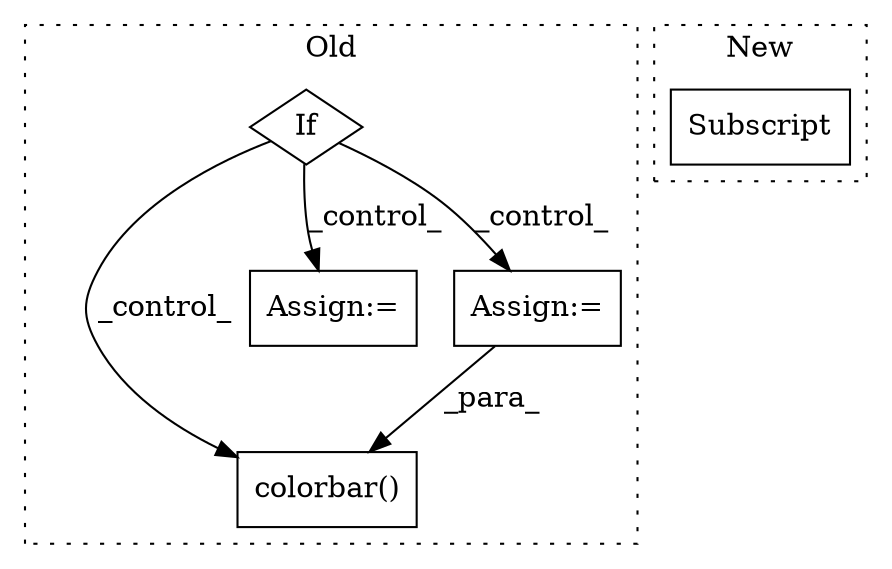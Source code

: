 digraph G {
subgraph cluster0 {
1 [label="colorbar()" a="75" s="25748,25763" l="13,1" shape="box"];
3 [label="If" a="96" s="25203" l="3" shape="diamond"];
4 [label="Assign:=" a="68" s="25449" l="9" shape="box"];
5 [label="Assign:=" a="68" s="25483" l="3" shape="box"];
label = "Old";
style="dotted";
}
subgraph cluster1 {
2 [label="Subscript" a="63" s="28475,0" l="18,0" shape="box"];
label = "New";
style="dotted";
}
3 -> 5 [label="_control_"];
3 -> 4 [label="_control_"];
3 -> 1 [label="_control_"];
5 -> 1 [label="_para_"];
}